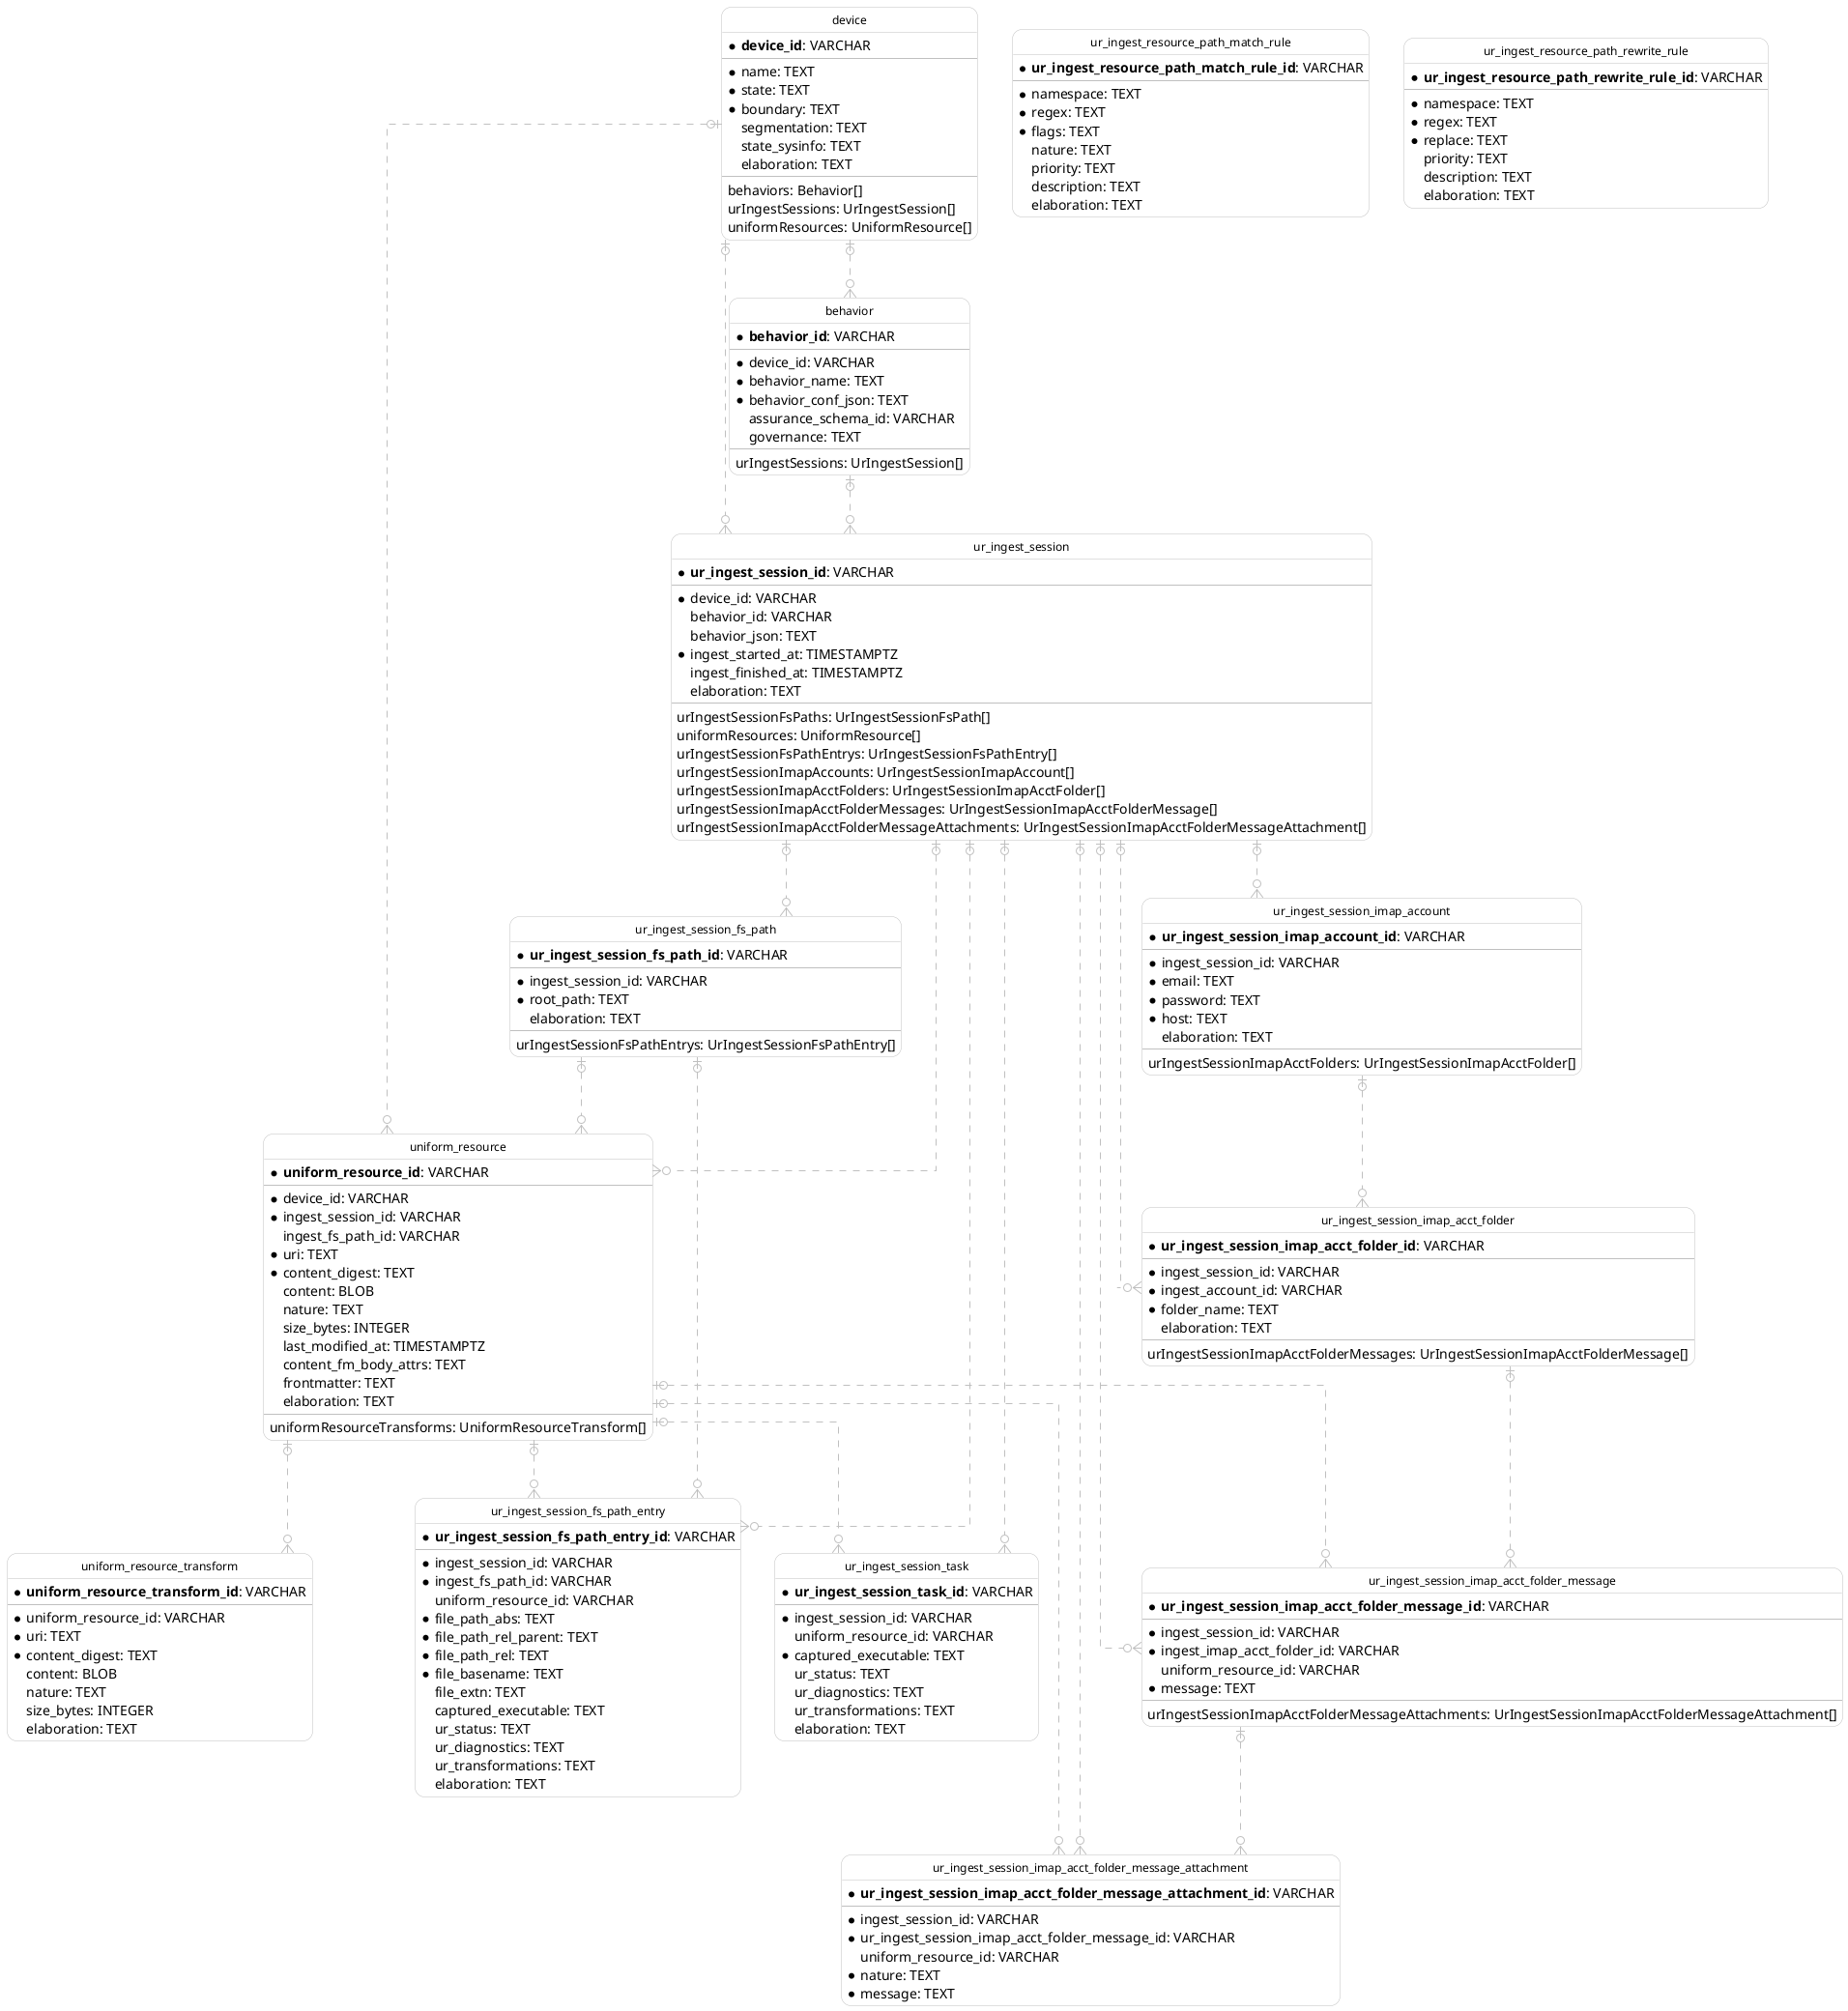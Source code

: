 @startuml surveilr-state
  hide circle
  skinparam linetype ortho
  skinparam roundcorner 20
  skinparam class {
    BackgroundColor White
    ArrowColor Silver
    BorderColor Silver
    FontColor Black
    FontSize 12
  }

  entity "device" as device {
    * **device_id**: VARCHAR
    --
    * name: TEXT
    * state: TEXT
    * boundary: TEXT
      segmentation: TEXT
      state_sysinfo: TEXT
      elaboration: TEXT
    --
    behaviors: Behavior[]
    urIngestSessions: UrIngestSession[]
    uniformResources: UniformResource[]
  }

  entity "behavior" as behavior {
    * **behavior_id**: VARCHAR
    --
    * device_id: VARCHAR
    * behavior_name: TEXT
    * behavior_conf_json: TEXT
      assurance_schema_id: VARCHAR
      governance: TEXT
    --
    urIngestSessions: UrIngestSession[]
  }

  entity "ur_ingest_resource_path_match_rule" as ur_ingest_resource_path_match_rule {
    * **ur_ingest_resource_path_match_rule_id**: VARCHAR
    --
    * namespace: TEXT
    * regex: TEXT
    * flags: TEXT
      nature: TEXT
      priority: TEXT
      description: TEXT
      elaboration: TEXT
  }

  entity "ur_ingest_resource_path_rewrite_rule" as ur_ingest_resource_path_rewrite_rule {
    * **ur_ingest_resource_path_rewrite_rule_id**: VARCHAR
    --
    * namespace: TEXT
    * regex: TEXT
    * replace: TEXT
      priority: TEXT
      description: TEXT
      elaboration: TEXT
  }

  entity "ur_ingest_session" as ur_ingest_session {
    * **ur_ingest_session_id**: VARCHAR
    --
    * device_id: VARCHAR
      behavior_id: VARCHAR
      behavior_json: TEXT
    * ingest_started_at: TIMESTAMPTZ
      ingest_finished_at: TIMESTAMPTZ
      elaboration: TEXT
    --
    urIngestSessionFsPaths: UrIngestSessionFsPath[]
    uniformResources: UniformResource[]
    urIngestSessionFsPathEntrys: UrIngestSessionFsPathEntry[]
    urIngestSessionImapAccounts: UrIngestSessionImapAccount[]
    urIngestSessionImapAcctFolders: UrIngestSessionImapAcctFolder[]
    urIngestSessionImapAcctFolderMessages: UrIngestSessionImapAcctFolderMessage[]
    urIngestSessionImapAcctFolderMessageAttachments: UrIngestSessionImapAcctFolderMessageAttachment[]
  }

  entity "ur_ingest_session_fs_path" as ur_ingest_session_fs_path {
    * **ur_ingest_session_fs_path_id**: VARCHAR
    --
    * ingest_session_id: VARCHAR
    * root_path: TEXT
      elaboration: TEXT
    --
    urIngestSessionFsPathEntrys: UrIngestSessionFsPathEntry[]
  }

  entity "uniform_resource" as uniform_resource {
    * **uniform_resource_id**: VARCHAR
    --
    * device_id: VARCHAR
    * ingest_session_id: VARCHAR
      ingest_fs_path_id: VARCHAR
    * uri: TEXT
    * content_digest: TEXT
      content: BLOB
      nature: TEXT
      size_bytes: INTEGER
      last_modified_at: TIMESTAMPTZ
      content_fm_body_attrs: TEXT
      frontmatter: TEXT
      elaboration: TEXT
    --
    uniformResourceTransforms: UniformResourceTransform[]
  }

  entity "uniform_resource_transform" as uniform_resource_transform {
    * **uniform_resource_transform_id**: VARCHAR
    --
    * uniform_resource_id: VARCHAR
    * uri: TEXT
    * content_digest: TEXT
      content: BLOB
      nature: TEXT
      size_bytes: INTEGER
      elaboration: TEXT
  }

  entity "ur_ingest_session_fs_path_entry" as ur_ingest_session_fs_path_entry {
    * **ur_ingest_session_fs_path_entry_id**: VARCHAR
    --
    * ingest_session_id: VARCHAR
    * ingest_fs_path_id: VARCHAR
      uniform_resource_id: VARCHAR
    * file_path_abs: TEXT
    * file_path_rel_parent: TEXT
    * file_path_rel: TEXT
    * file_basename: TEXT
      file_extn: TEXT
      captured_executable: TEXT
      ur_status: TEXT
      ur_diagnostics: TEXT
      ur_transformations: TEXT
      elaboration: TEXT
  }

  entity "ur_ingest_session_task" as ur_ingest_session_task {
    * **ur_ingest_session_task_id**: VARCHAR
    --
    * ingest_session_id: VARCHAR
      uniform_resource_id: VARCHAR
    * captured_executable: TEXT
      ur_status: TEXT
      ur_diagnostics: TEXT
      ur_transformations: TEXT
      elaboration: TEXT
  }

  entity "ur_ingest_session_imap_account" as ur_ingest_session_imap_account {
    * **ur_ingest_session_imap_account_id**: VARCHAR
    --
    * ingest_session_id: VARCHAR
    * email: TEXT
    * password: TEXT
    * host: TEXT
      elaboration: TEXT
    --
    urIngestSessionImapAcctFolders: UrIngestSessionImapAcctFolder[]
  }

  entity "ur_ingest_session_imap_acct_folder" as ur_ingest_session_imap_acct_folder {
    * **ur_ingest_session_imap_acct_folder_id**: VARCHAR
    --
    * ingest_session_id: VARCHAR
    * ingest_account_id: VARCHAR
    * folder_name: TEXT
      elaboration: TEXT
    --
    urIngestSessionImapAcctFolderMessages: UrIngestSessionImapAcctFolderMessage[]
  }

  entity "ur_ingest_session_imap_acct_folder_message" as ur_ingest_session_imap_acct_folder_message {
    * **ur_ingest_session_imap_acct_folder_message_id**: VARCHAR
    --
    * ingest_session_id: VARCHAR
    * ingest_imap_acct_folder_id: VARCHAR
      uniform_resource_id: VARCHAR
    * message: TEXT
    --
    urIngestSessionImapAcctFolderMessageAttachments: UrIngestSessionImapAcctFolderMessageAttachment[]
  }

  entity "ur_ingest_session_imap_acct_folder_message_attachment" as ur_ingest_session_imap_acct_folder_message_attachment {
    * **ur_ingest_session_imap_acct_folder_message_attachment_id**: VARCHAR
    --
    * ingest_session_id: VARCHAR
    * ur_ingest_session_imap_acct_folder_message_id: VARCHAR
      uniform_resource_id: VARCHAR
    * nature: TEXT
    * message: TEXT
  }

  device |o..o{ behavior
  device |o..o{ ur_ingest_session
  behavior |o..o{ ur_ingest_session
  ur_ingest_session |o..o{ ur_ingest_session_fs_path
  device |o..o{ uniform_resource
  ur_ingest_session |o..o{ uniform_resource
  ur_ingest_session_fs_path |o..o{ uniform_resource
  uniform_resource |o..o{ uniform_resource_transform
  ur_ingest_session |o..o{ ur_ingest_session_fs_path_entry
  ur_ingest_session_fs_path |o..o{ ur_ingest_session_fs_path_entry
  uniform_resource |o..o{ ur_ingest_session_fs_path_entry
  ur_ingest_session |o..o{ ur_ingest_session_task
  uniform_resource |o..o{ ur_ingest_session_task
  ur_ingest_session |o..o{ ur_ingest_session_imap_account
  ur_ingest_session |o..o{ ur_ingest_session_imap_acct_folder
  ur_ingest_session_imap_account |o..o{ ur_ingest_session_imap_acct_folder
  ur_ingest_session |o..o{ ur_ingest_session_imap_acct_folder_message
  ur_ingest_session_imap_acct_folder |o..o{ ur_ingest_session_imap_acct_folder_message
  uniform_resource |o..o{ ur_ingest_session_imap_acct_folder_message
  ur_ingest_session |o..o{ ur_ingest_session_imap_acct_folder_message_attachment
  ur_ingest_session_imap_acct_folder_message |o..o{ ur_ingest_session_imap_acct_folder_message_attachment
  uniform_resource |o..o{ ur_ingest_session_imap_acct_folder_message_attachment
@enduml
